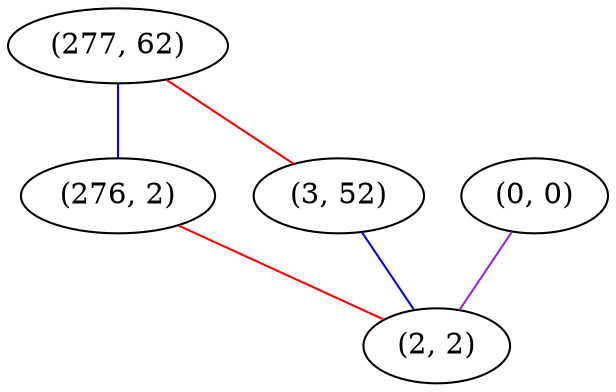 graph "" {
"(277, 62)";
"(276, 2)";
"(0, 0)";
"(3, 52)";
"(2, 2)";
"(277, 62)" -- "(276, 2)"  [color=blue, key=0, weight=3];
"(277, 62)" -- "(3, 52)"  [color=red, key=0, weight=1];
"(276, 2)" -- "(2, 2)"  [color=red, key=0, weight=1];
"(0, 0)" -- "(2, 2)"  [color=purple, key=0, weight=4];
"(3, 52)" -- "(2, 2)"  [color=blue, key=0, weight=3];
}
